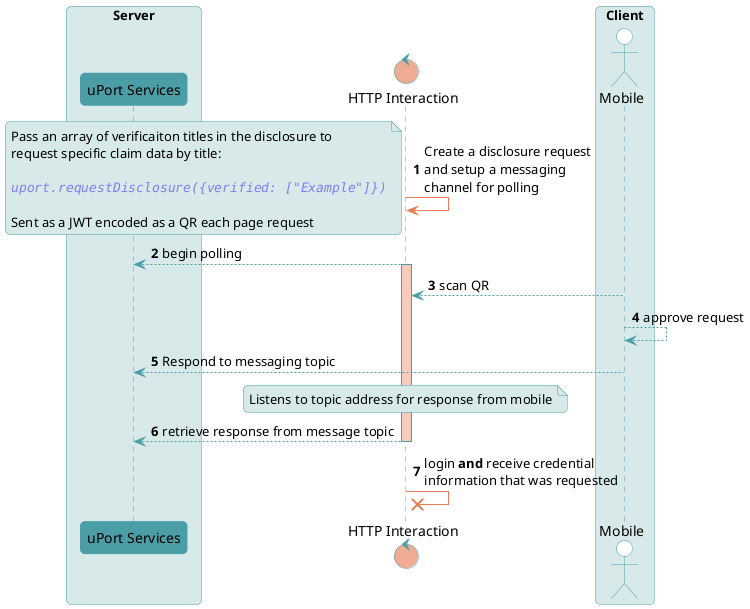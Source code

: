  @startuml
  autonumber
  skinparam roundcorner 10
  skinparam BoxPadding 10
  skinparam headerFontColor #6959DB
  skinparam headerFontSize 18
  skinparam ControlBorderColor #4C9EA6
  skinparam NoteBorderColor #4C9EA6
  skinparam sequence {
    ArrowColor #4C9EA6
    GroupBackgroundColor #6959DB
    GroupBorderColor #EDECFF
    GroupHeaderFontColor #ffffff
    BoxBorderColor #4C9EA6
    BoxBackgroundColor #D8E9EA
    BoxPadding 10

    ParticipantBorderColor #4C9EA6
    ParticipantBackgroundColor #ffffff
    ParticipantPadding 10

    ActorBorderColor #4C9EA6
    ActorBackgroundColor #ffffff
    EntityBorderColor #4C9EA6
    EntityBackgroundColor #ffffff
    DatabaseBorderColor #4C9EA6
    DatabaseBackgroundColor #ffffff
    LifeLineBorderColor #4C9EA6
    }
  box "Server"
  participant "uPort Services" as services #4C9EA6
  end box
  control "HTTP Interaction" as web #EFAC92
  box "Client"
  actor Mobile
  end box 
  web -[#E77E55]> web : Create a disclosure request\nand setup a messaging\nchannel for polling
  note left #D8E9EA : Pass an array of verificaiton titles in the disclosure to\nrequest specific claim data by title:\n\n""<color: #7F7EF5><i>uport.requestDisclosure({verified: ["Example"]})</i></color>""\n\nSent as a JWT encoded as a QR each page request    
  web --> services : begin polling  
  activate web #F5CBBB
  Mobile --> web : scan QR
  Mobile --> Mobile : approve request
  Mobile --> services : Respond to messaging topic
  note over web #D8E9EA : Listens to topic address for response from mobile
  web --> services : retrieve response from message topic
  deactivate web
  web -[#E77E55]x web : login <b>and</b> receive credential\ninformation that was requested
@enduml
